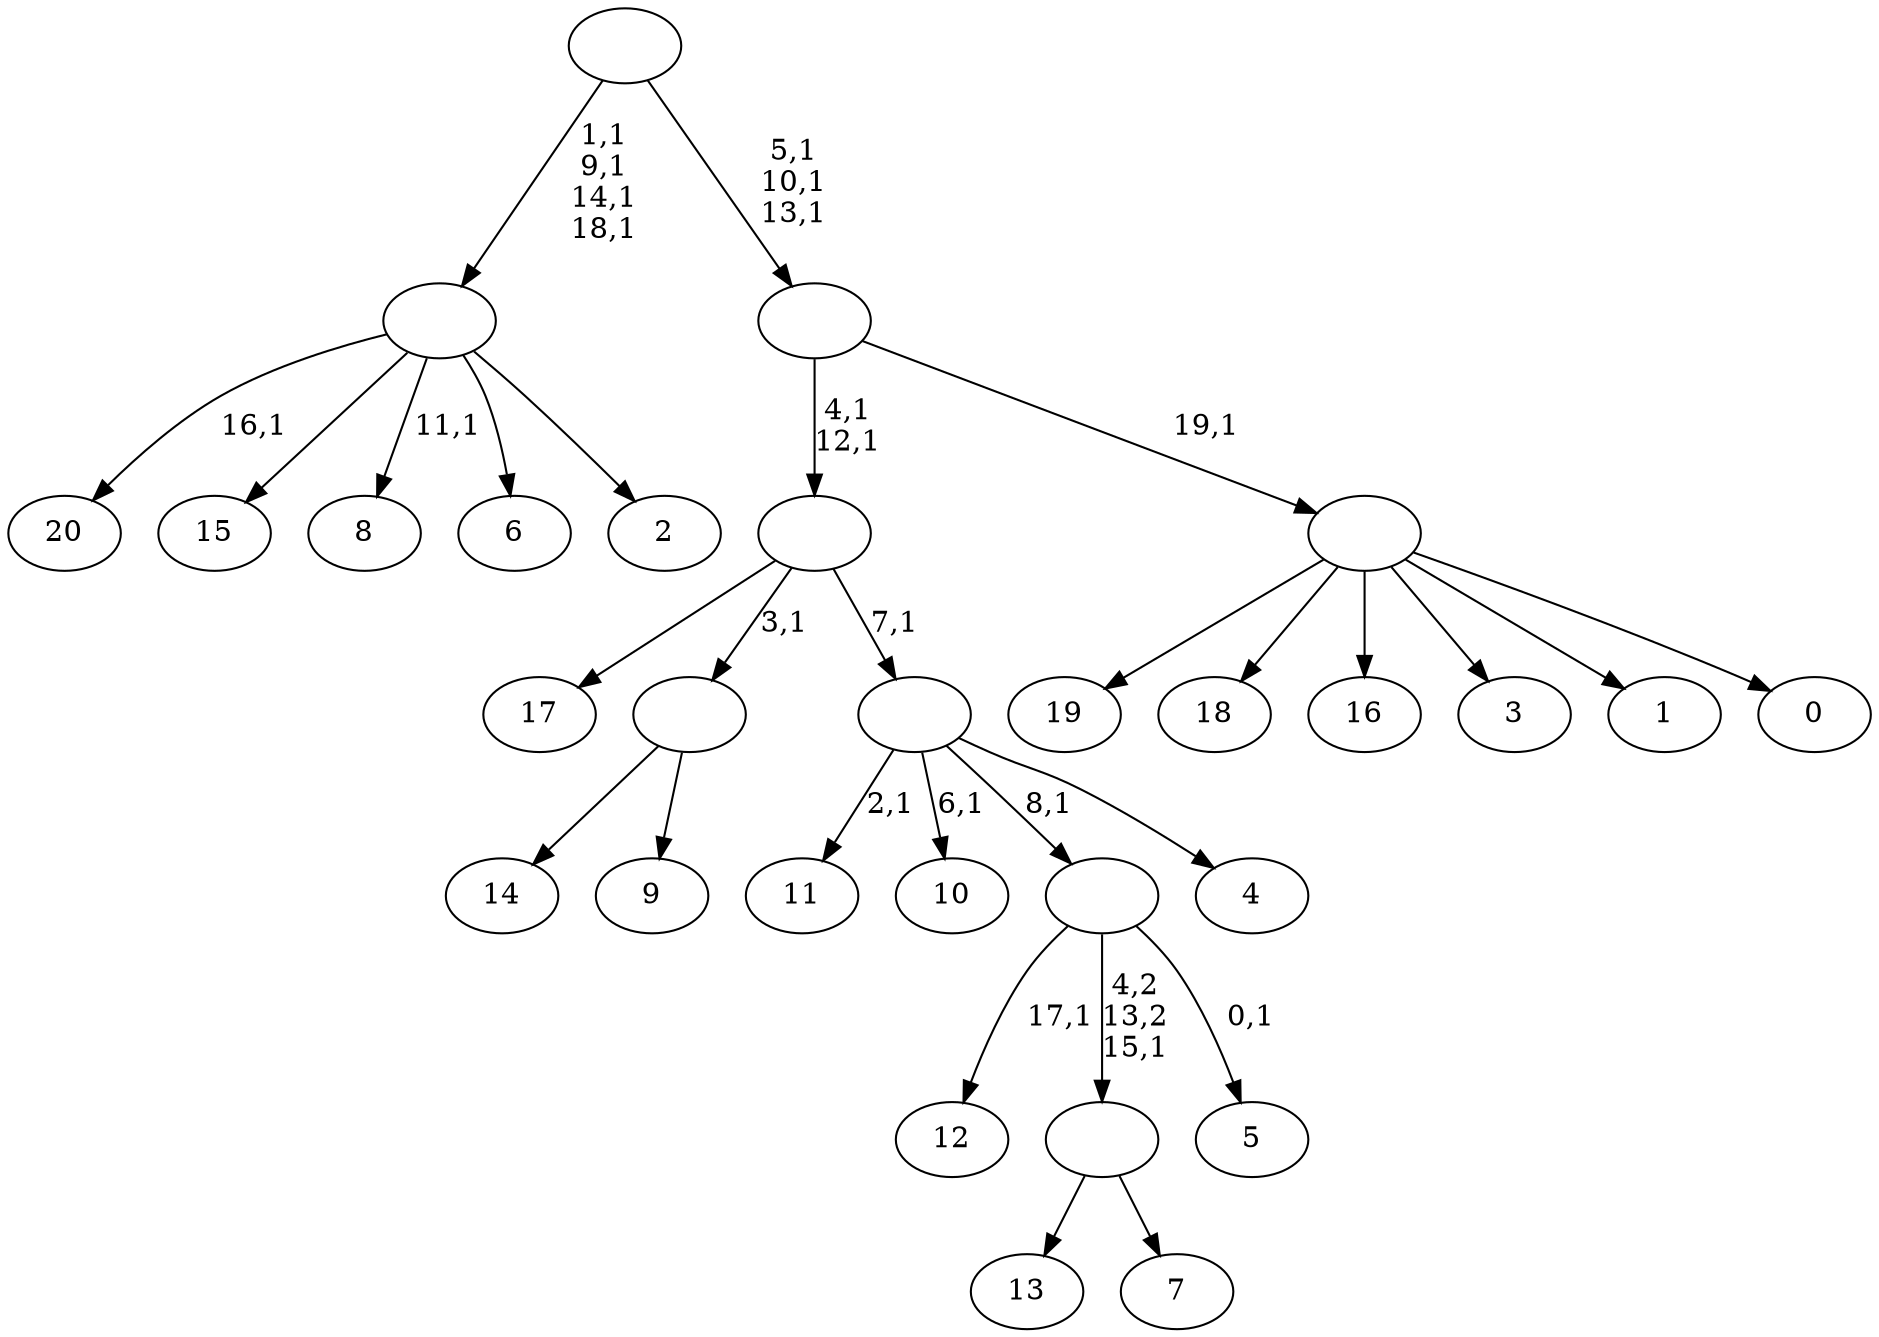 digraph T {
	41 [label="20"]
	39 [label="19"]
	38 [label="18"]
	37 [label="17"]
	36 [label="16"]
	35 [label="15"]
	34 [label="14"]
	33 [label="13"]
	32 [label="12"]
	30 [label="11"]
	28 [label="10"]
	26 [label="9"]
	25 [label=""]
	24 [label="8"]
	22 [label="7"]
	21 [label=""]
	20 [label="6"]
	19 [label="5"]
	17 [label=""]
	16 [label="4"]
	15 [label=""]
	14 [label=""]
	12 [label="3"]
	11 [label="2"]
	10 [label=""]
	6 [label="1"]
	5 [label="0"]
	4 [label=""]
	3 [label=""]
	0 [label=""]
	25 -> 34 [label=""]
	25 -> 26 [label=""]
	21 -> 33 [label=""]
	21 -> 22 [label=""]
	17 -> 19 [label="0,1"]
	17 -> 32 [label="17,1"]
	17 -> 21 [label="4,2\n13,2\n15,1"]
	15 -> 28 [label="6,1"]
	15 -> 30 [label="2,1"]
	15 -> 17 [label="8,1"]
	15 -> 16 [label=""]
	14 -> 37 [label=""]
	14 -> 25 [label="3,1"]
	14 -> 15 [label="7,1"]
	10 -> 24 [label="11,1"]
	10 -> 41 [label="16,1"]
	10 -> 35 [label=""]
	10 -> 20 [label=""]
	10 -> 11 [label=""]
	4 -> 39 [label=""]
	4 -> 38 [label=""]
	4 -> 36 [label=""]
	4 -> 12 [label=""]
	4 -> 6 [label=""]
	4 -> 5 [label=""]
	3 -> 14 [label="4,1\n12,1"]
	3 -> 4 [label="19,1"]
	0 -> 3 [label="5,1\n10,1\n13,1"]
	0 -> 10 [label="1,1\n9,1\n14,1\n18,1"]
}
